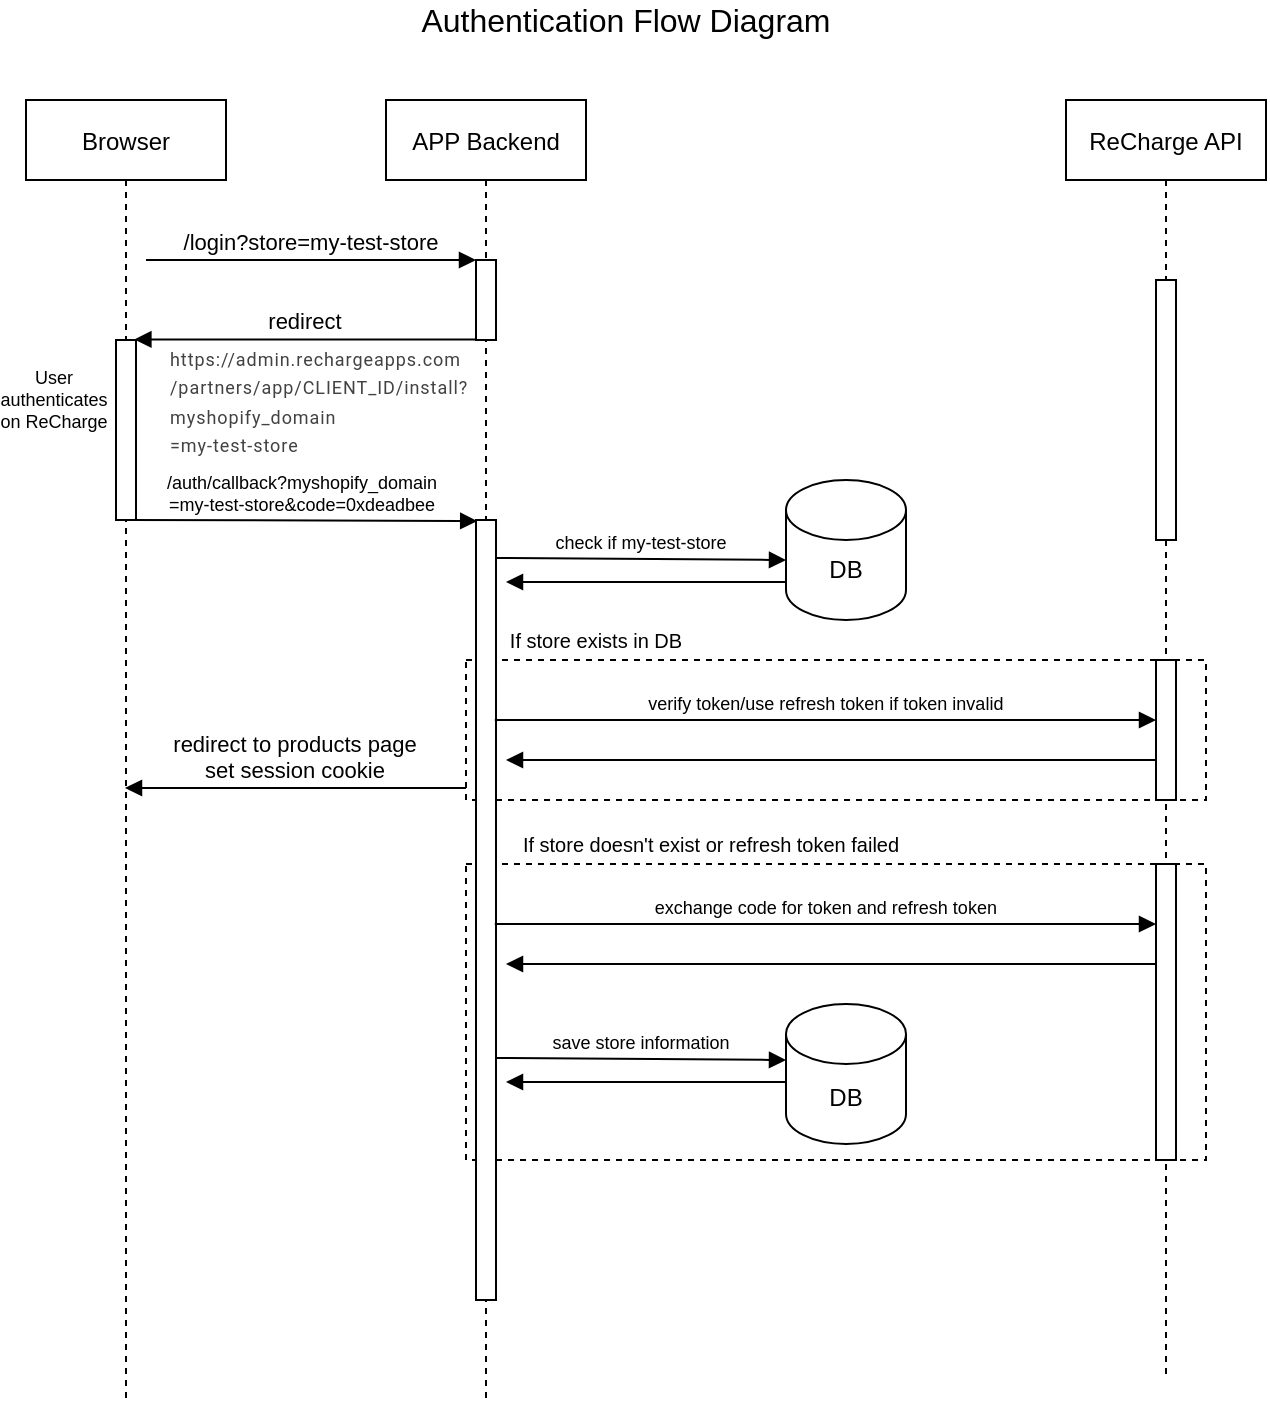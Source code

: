 <mxfile version="15.0.5" type="github">
  <diagram id="kgpKYQtTHZ0yAKxKKP6v" name="Page-1">
    <mxGraphModel dx="1306" dy="765" grid="1" gridSize="10" guides="1" tooltips="1" connect="1" arrows="1" fold="1" page="1" pageScale="1" pageWidth="850" pageHeight="1100" math="0" shadow="0">
      <root>
        <mxCell id="0" />
        <mxCell id="1" parent="0" />
        <mxCell id="TPHXrGvYeUuMaKjNGiBd-38" value="" style="rounded=0;whiteSpace=wrap;html=1;dashed=1;fontSize=9;" vertex="1" parent="1">
          <mxGeometry x="340" y="462" width="370" height="148" as="geometry" />
        </mxCell>
        <mxCell id="TPHXrGvYeUuMaKjNGiBd-20" value="" style="rounded=0;whiteSpace=wrap;html=1;dashed=1;fontSize=9;" vertex="1" parent="1">
          <mxGeometry x="340" y="360" width="370" height="70" as="geometry" />
        </mxCell>
        <mxCell id="3nuBFxr9cyL0pnOWT2aG-1" value="Browser" style="shape=umlLifeline;perimeter=lifelinePerimeter;container=1;collapsible=0;recursiveResize=0;rounded=0;shadow=0;strokeWidth=1;" parent="1" vertex="1">
          <mxGeometry x="120" y="80" width="100" height="650" as="geometry" />
        </mxCell>
        <mxCell id="TPHXrGvYeUuMaKjNGiBd-8" value="" style="points=[];perimeter=orthogonalPerimeter;rounded=0;shadow=0;strokeWidth=1;" vertex="1" parent="3nuBFxr9cyL0pnOWT2aG-1">
          <mxGeometry x="45" y="120" width="10" height="90" as="geometry" />
        </mxCell>
        <mxCell id="3nuBFxr9cyL0pnOWT2aG-5" value="APP Backend" style="shape=umlLifeline;perimeter=lifelinePerimeter;container=1;collapsible=0;recursiveResize=0;rounded=0;shadow=0;strokeWidth=1;" parent="1" vertex="1">
          <mxGeometry x="300" y="80" width="100" height="650" as="geometry" />
        </mxCell>
        <mxCell id="3nuBFxr9cyL0pnOWT2aG-6" value="" style="points=[];perimeter=orthogonalPerimeter;rounded=0;shadow=0;strokeWidth=1;" parent="3nuBFxr9cyL0pnOWT2aG-5" vertex="1">
          <mxGeometry x="45" y="80" width="10" height="40" as="geometry" />
        </mxCell>
        <mxCell id="3nuBFxr9cyL0pnOWT2aG-8" value="/login?store=my-test-store" style="verticalAlign=bottom;endArrow=block;entryX=0;entryY=0;shadow=0;strokeWidth=1;" parent="1" target="3nuBFxr9cyL0pnOWT2aG-6" edge="1">
          <mxGeometry relative="1" as="geometry">
            <mxPoint x="180" y="160" as="sourcePoint" />
          </mxGeometry>
        </mxCell>
        <mxCell id="3nuBFxr9cyL0pnOWT2aG-9" value="redirect" style="verticalAlign=bottom;endArrow=block;entryX=0.92;entryY=-0.003;shadow=0;strokeWidth=1;entryDx=0;entryDy=0;entryPerimeter=0;" parent="1" source="3nuBFxr9cyL0pnOWT2aG-6" target="TPHXrGvYeUuMaKjNGiBd-8" edge="1">
          <mxGeometry relative="1" as="geometry">
            <mxPoint x="240" y="200" as="sourcePoint" />
            <mxPoint x="180" y="200" as="targetPoint" />
          </mxGeometry>
        </mxCell>
        <mxCell id="TPHXrGvYeUuMaKjNGiBd-1" value="&lt;font style=&quot;font-size: 16px&quot;&gt;Authentication Flow Diagram&lt;/font&gt;" style="text;html=1;strokeColor=none;fillColor=none;align=center;verticalAlign=middle;whiteSpace=wrap;rounded=0;" vertex="1" parent="1">
          <mxGeometry x="310" y="30" width="220" height="20" as="geometry" />
        </mxCell>
        <mxCell id="TPHXrGvYeUuMaKjNGiBd-2" value="ReCharge API" style="shape=umlLifeline;perimeter=lifelinePerimeter;container=1;collapsible=0;recursiveResize=0;rounded=0;shadow=0;strokeWidth=1;" vertex="1" parent="1">
          <mxGeometry x="640" y="80" width="100" height="640" as="geometry" />
        </mxCell>
        <mxCell id="TPHXrGvYeUuMaKjNGiBd-3" value="" style="points=[];perimeter=orthogonalPerimeter;rounded=0;shadow=0;strokeWidth=1;" vertex="1" parent="TPHXrGvYeUuMaKjNGiBd-2">
          <mxGeometry x="45" y="90" width="10" height="130" as="geometry" />
        </mxCell>
        <mxCell id="TPHXrGvYeUuMaKjNGiBd-4" value="" style="shape=cylinder3;whiteSpace=wrap;html=1;boundedLbl=1;backgroundOutline=1;size=15;" vertex="1" parent="1">
          <mxGeometry x="500" y="270" width="60" height="70" as="geometry" />
        </mxCell>
        <mxCell id="TPHXrGvYeUuMaKjNGiBd-5" value="DB" style="text;html=1;strokeColor=none;fillColor=none;align=center;verticalAlign=middle;whiteSpace=wrap;rounded=0;" vertex="1" parent="1">
          <mxGeometry x="510" y="305" width="40" height="20" as="geometry" />
        </mxCell>
        <mxCell id="TPHXrGvYeUuMaKjNGiBd-7" value="&lt;span style=&quot;color: rgb(66 , 66 , 66) ; font-family: &amp;#34;roboto&amp;#34; , sans-serif ; letter-spacing: 0.47px ; background-color: rgb(255 , 255 , 255)&quot;&gt;&lt;font style=&quot;font-size: 9px&quot;&gt;https://admin.rechargeapps.com&lt;br&gt;/partners/app/CLIENT_ID/install?myshopify_domain&lt;br&gt;=my-test-store&lt;/font&gt;&lt;/span&gt;" style="text;html=1;strokeColor=none;fillColor=none;align=left;verticalAlign=middle;whiteSpace=wrap;rounded=0;" vertex="1" parent="1">
          <mxGeometry x="190" y="220" width="160" height="20" as="geometry" />
        </mxCell>
        <mxCell id="TPHXrGvYeUuMaKjNGiBd-11" value="/auth/callback?myshopify_domain&#xa;=my-test-store&amp;code=0xdeadbee" style="verticalAlign=bottom;endArrow=block;entryX=0;entryY=0;shadow=0;strokeWidth=1;exitX=0.494;exitY=0.265;exitDx=0;exitDy=0;exitPerimeter=0;fontSize=9;fontStyle=0" edge="1" parent="1">
          <mxGeometry relative="1" as="geometry">
            <mxPoint x="170.0" y="290" as="sourcePoint" />
            <mxPoint x="345.6" y="290.5" as="targetPoint" />
          </mxGeometry>
        </mxCell>
        <mxCell id="TPHXrGvYeUuMaKjNGiBd-12" value="" style="points=[];perimeter=orthogonalPerimeter;rounded=0;shadow=0;strokeWidth=1;" vertex="1" parent="1">
          <mxGeometry x="345" y="290" width="10" height="390" as="geometry" />
        </mxCell>
        <mxCell id="TPHXrGvYeUuMaKjNGiBd-15" value="check if my-test-store" style="verticalAlign=bottom;endArrow=block;shadow=0;strokeWidth=1;exitX=0.494;exitY=0.265;exitDx=0;exitDy=0;exitPerimeter=0;fontSize=9;fontStyle=0" edge="1" parent="1">
          <mxGeometry relative="1" as="geometry">
            <mxPoint x="355" y="309" as="sourcePoint" />
            <mxPoint x="500" y="310" as="targetPoint" />
          </mxGeometry>
        </mxCell>
        <mxCell id="TPHXrGvYeUuMaKjNGiBd-21" value="&lt;font size=&quot;1&quot;&gt;If store exists in DB&lt;/font&gt;" style="text;html=1;strokeColor=none;fillColor=none;align=center;verticalAlign=middle;whiteSpace=wrap;rounded=0;dashed=1;fontSize=9;" vertex="1" parent="1">
          <mxGeometry x="345" y="340" width="120" height="20" as="geometry" />
        </mxCell>
        <mxCell id="TPHXrGvYeUuMaKjNGiBd-22" value="" style="points=[];perimeter=orthogonalPerimeter;rounded=0;shadow=0;strokeWidth=1;" vertex="1" parent="1">
          <mxGeometry x="685" y="360" width="10" height="70" as="geometry" />
        </mxCell>
        <mxCell id="TPHXrGvYeUuMaKjNGiBd-24" value="verify token/use refresh token if token invalid" style="verticalAlign=bottom;endArrow=block;shadow=0;strokeWidth=1;exitX=0.494;exitY=0.265;exitDx=0;exitDy=0;exitPerimeter=0;fontSize=9;fontStyle=0;" edge="1" parent="1" target="TPHXrGvYeUuMaKjNGiBd-22">
          <mxGeometry relative="1" as="geometry">
            <mxPoint x="354.4" y="390" as="sourcePoint" />
            <mxPoint x="680" y="391" as="targetPoint" />
          </mxGeometry>
        </mxCell>
        <mxCell id="TPHXrGvYeUuMaKjNGiBd-25" value="" style="verticalAlign=bottom;endArrow=block;shadow=0;strokeWidth=1;" edge="1" parent="1">
          <mxGeometry relative="1" as="geometry">
            <mxPoint x="685" y="410" as="sourcePoint" />
            <mxPoint x="360" y="410" as="targetPoint" />
          </mxGeometry>
        </mxCell>
        <mxCell id="TPHXrGvYeUuMaKjNGiBd-28" value="" style="verticalAlign=bottom;endArrow=block;shadow=0;strokeWidth=1;" edge="1" parent="1">
          <mxGeometry relative="1" as="geometry">
            <mxPoint x="500" y="321" as="sourcePoint" />
            <mxPoint x="360" y="321" as="targetPoint" />
          </mxGeometry>
        </mxCell>
        <mxCell id="TPHXrGvYeUuMaKjNGiBd-29" value="redirect to products page&#xa;set session cookie" style="verticalAlign=bottom;endArrow=block;shadow=0;strokeWidth=1;" edge="1" parent="1">
          <mxGeometry relative="1" as="geometry">
            <mxPoint x="340" y="424" as="sourcePoint" />
            <mxPoint x="169.5" y="424" as="targetPoint" />
          </mxGeometry>
        </mxCell>
        <mxCell id="TPHXrGvYeUuMaKjNGiBd-31" value="User&lt;br&gt;authenticates&lt;br&gt;on ReCharge" style="text;html=1;strokeColor=none;fillColor=none;align=center;verticalAlign=middle;whiteSpace=wrap;rounded=0;dashed=1;fontSize=9;" vertex="1" parent="1">
          <mxGeometry x="114.2" y="220" width="40" height="20" as="geometry" />
        </mxCell>
        <mxCell id="TPHXrGvYeUuMaKjNGiBd-39" value="&lt;font size=&quot;1&quot;&gt;If store doesn&#39;t exist or refresh token failed&lt;/font&gt;" style="text;html=1;strokeColor=none;fillColor=none;align=center;verticalAlign=middle;whiteSpace=wrap;rounded=0;dashed=1;fontSize=9;" vertex="1" parent="1">
          <mxGeometry x="340" y="442" width="245" height="20" as="geometry" />
        </mxCell>
        <mxCell id="TPHXrGvYeUuMaKjNGiBd-40" value="exchange code for token and refresh token" style="verticalAlign=bottom;endArrow=block;shadow=0;strokeWidth=1;exitX=0.494;exitY=0.265;exitDx=0;exitDy=0;exitPerimeter=0;fontSize=9;fontStyle=0;" edge="1" parent="1">
          <mxGeometry relative="1" as="geometry">
            <mxPoint x="354.4" y="492" as="sourcePoint" />
            <mxPoint x="685" y="492" as="targetPoint" />
          </mxGeometry>
        </mxCell>
        <mxCell id="TPHXrGvYeUuMaKjNGiBd-41" value="" style="verticalAlign=bottom;endArrow=block;shadow=0;strokeWidth=1;" edge="1" parent="1">
          <mxGeometry relative="1" as="geometry">
            <mxPoint x="685" y="512" as="sourcePoint" />
            <mxPoint x="360" y="512" as="targetPoint" />
          </mxGeometry>
        </mxCell>
        <mxCell id="TPHXrGvYeUuMaKjNGiBd-42" value="DB" style="text;html=1;strokeColor=none;fillColor=none;align=center;verticalAlign=middle;whiteSpace=wrap;rounded=0;" vertex="1" parent="1">
          <mxGeometry x="510" y="570" width="40" height="20" as="geometry" />
        </mxCell>
        <mxCell id="TPHXrGvYeUuMaKjNGiBd-43" value="save store information" style="verticalAlign=bottom;endArrow=block;shadow=0;strokeWidth=1;exitX=0.494;exitY=0.265;exitDx=0;exitDy=0;exitPerimeter=0;fontSize=9;fontStyle=0" edge="1" parent="1">
          <mxGeometry relative="1" as="geometry">
            <mxPoint x="355" y="559" as="sourcePoint" />
            <mxPoint x="500" y="560" as="targetPoint" />
          </mxGeometry>
        </mxCell>
        <mxCell id="TPHXrGvYeUuMaKjNGiBd-44" value="" style="verticalAlign=bottom;endArrow=block;shadow=0;strokeWidth=1;" edge="1" parent="1">
          <mxGeometry relative="1" as="geometry">
            <mxPoint x="500" y="571" as="sourcePoint" />
            <mxPoint x="360" y="571" as="targetPoint" />
          </mxGeometry>
        </mxCell>
        <mxCell id="TPHXrGvYeUuMaKjNGiBd-45" value="" style="shape=cylinder3;whiteSpace=wrap;html=1;boundedLbl=1;backgroundOutline=1;size=15;" vertex="1" parent="1">
          <mxGeometry x="500" y="532" width="60" height="70" as="geometry" />
        </mxCell>
        <mxCell id="TPHXrGvYeUuMaKjNGiBd-46" value="DB" style="text;html=1;strokeColor=none;fillColor=none;align=center;verticalAlign=middle;whiteSpace=wrap;rounded=0;" vertex="1" parent="1">
          <mxGeometry x="510" y="569" width="40" height="20" as="geometry" />
        </mxCell>
        <mxCell id="TPHXrGvYeUuMaKjNGiBd-47" value="" style="points=[];perimeter=orthogonalPerimeter;rounded=0;shadow=0;strokeWidth=1;" vertex="1" parent="1">
          <mxGeometry x="685" y="462" width="10" height="148" as="geometry" />
        </mxCell>
      </root>
    </mxGraphModel>
  </diagram>
</mxfile>
